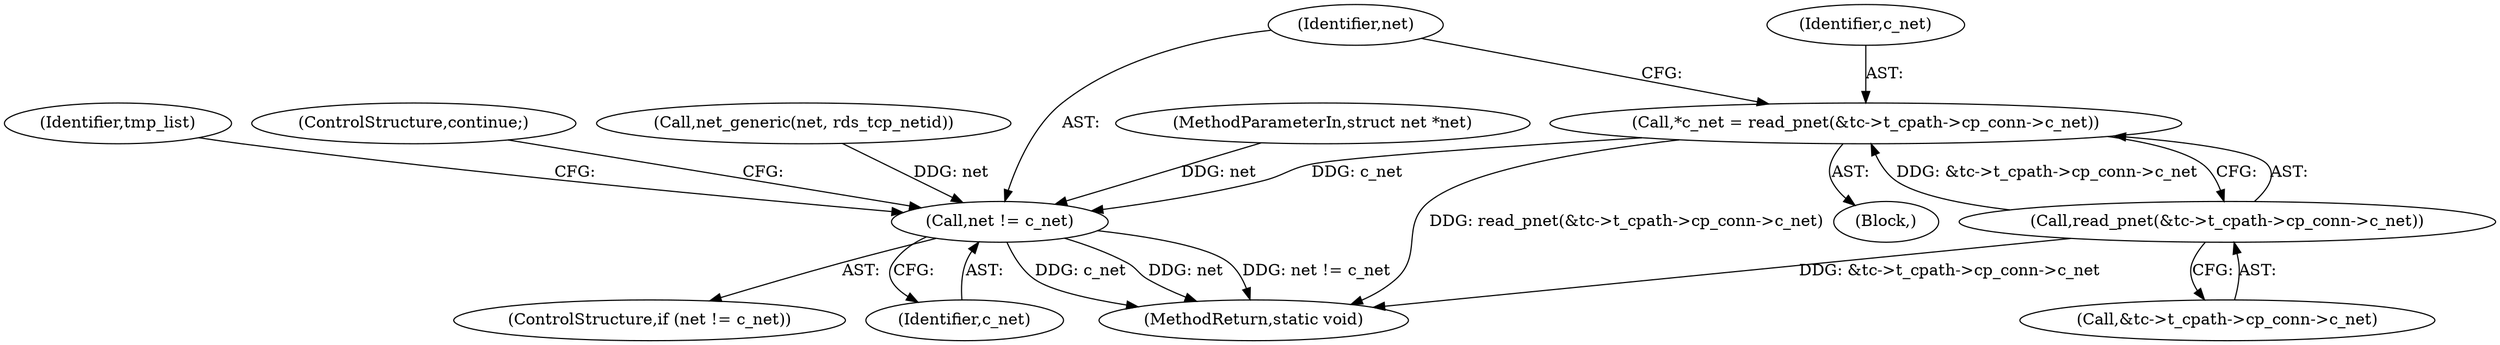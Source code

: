 digraph "0_linux_cb66ddd156203daefb8d71158036b27b0e2caf63@API" {
"1000135" [label="(Call,*c_net = read_pnet(&tc->t_cpath->cp_conn->c_net))"];
"1000137" [label="(Call,read_pnet(&tc->t_cpath->cp_conn->c_net))"];
"1000147" [label="(Call,net != c_net)"];
"1000135" [label="(Call,*c_net = read_pnet(&tc->t_cpath->cp_conn->c_net))"];
"1000155" [label="(Identifier,tmp_list)"];
"1000138" [label="(Call,&tc->t_cpath->cp_conn->c_net)"];
"1000150" [label="(ControlStructure,continue;)"];
"1000147" [label="(Call,net != c_net)"];
"1000110" [label="(Call,net_generic(net, rds_tcp_netid))"];
"1000146" [label="(ControlStructure,if (net != c_net))"];
"1000136" [label="(Identifier,c_net)"];
"1000133" [label="(Block,)"];
"1000149" [label="(Identifier,c_net)"];
"1000190" [label="(MethodReturn,static void)"];
"1000148" [label="(Identifier,net)"];
"1000101" [label="(MethodParameterIn,struct net *net)"];
"1000137" [label="(Call,read_pnet(&tc->t_cpath->cp_conn->c_net))"];
"1000135" -> "1000133"  [label="AST: "];
"1000135" -> "1000137"  [label="CFG: "];
"1000136" -> "1000135"  [label="AST: "];
"1000137" -> "1000135"  [label="AST: "];
"1000148" -> "1000135"  [label="CFG: "];
"1000135" -> "1000190"  [label="DDG: read_pnet(&tc->t_cpath->cp_conn->c_net)"];
"1000137" -> "1000135"  [label="DDG: &tc->t_cpath->cp_conn->c_net"];
"1000135" -> "1000147"  [label="DDG: c_net"];
"1000137" -> "1000138"  [label="CFG: "];
"1000138" -> "1000137"  [label="AST: "];
"1000137" -> "1000190"  [label="DDG: &tc->t_cpath->cp_conn->c_net"];
"1000147" -> "1000146"  [label="AST: "];
"1000147" -> "1000149"  [label="CFG: "];
"1000148" -> "1000147"  [label="AST: "];
"1000149" -> "1000147"  [label="AST: "];
"1000150" -> "1000147"  [label="CFG: "];
"1000155" -> "1000147"  [label="CFG: "];
"1000147" -> "1000190"  [label="DDG: net != c_net"];
"1000147" -> "1000190"  [label="DDG: c_net"];
"1000147" -> "1000190"  [label="DDG: net"];
"1000110" -> "1000147"  [label="DDG: net"];
"1000101" -> "1000147"  [label="DDG: net"];
}
